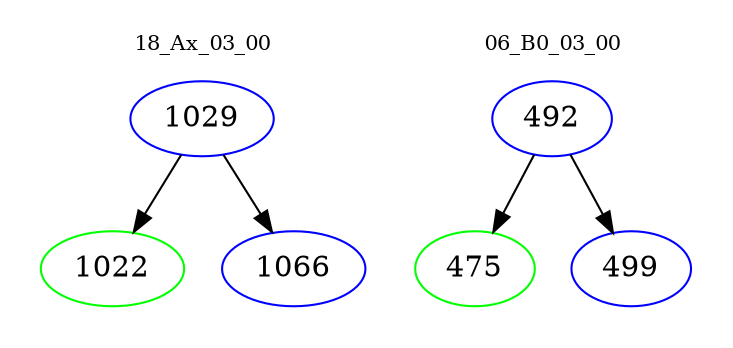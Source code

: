 digraph{
subgraph cluster_0 {
color = white
label = "18_Ax_03_00";
fontsize=10;
T0_1029 [label="1029", color="blue"]
T0_1029 -> T0_1022 [color="black"]
T0_1022 [label="1022", color="green"]
T0_1029 -> T0_1066 [color="black"]
T0_1066 [label="1066", color="blue"]
}
subgraph cluster_1 {
color = white
label = "06_B0_03_00";
fontsize=10;
T1_492 [label="492", color="blue"]
T1_492 -> T1_475 [color="black"]
T1_475 [label="475", color="green"]
T1_492 -> T1_499 [color="black"]
T1_499 [label="499", color="blue"]
}
}

